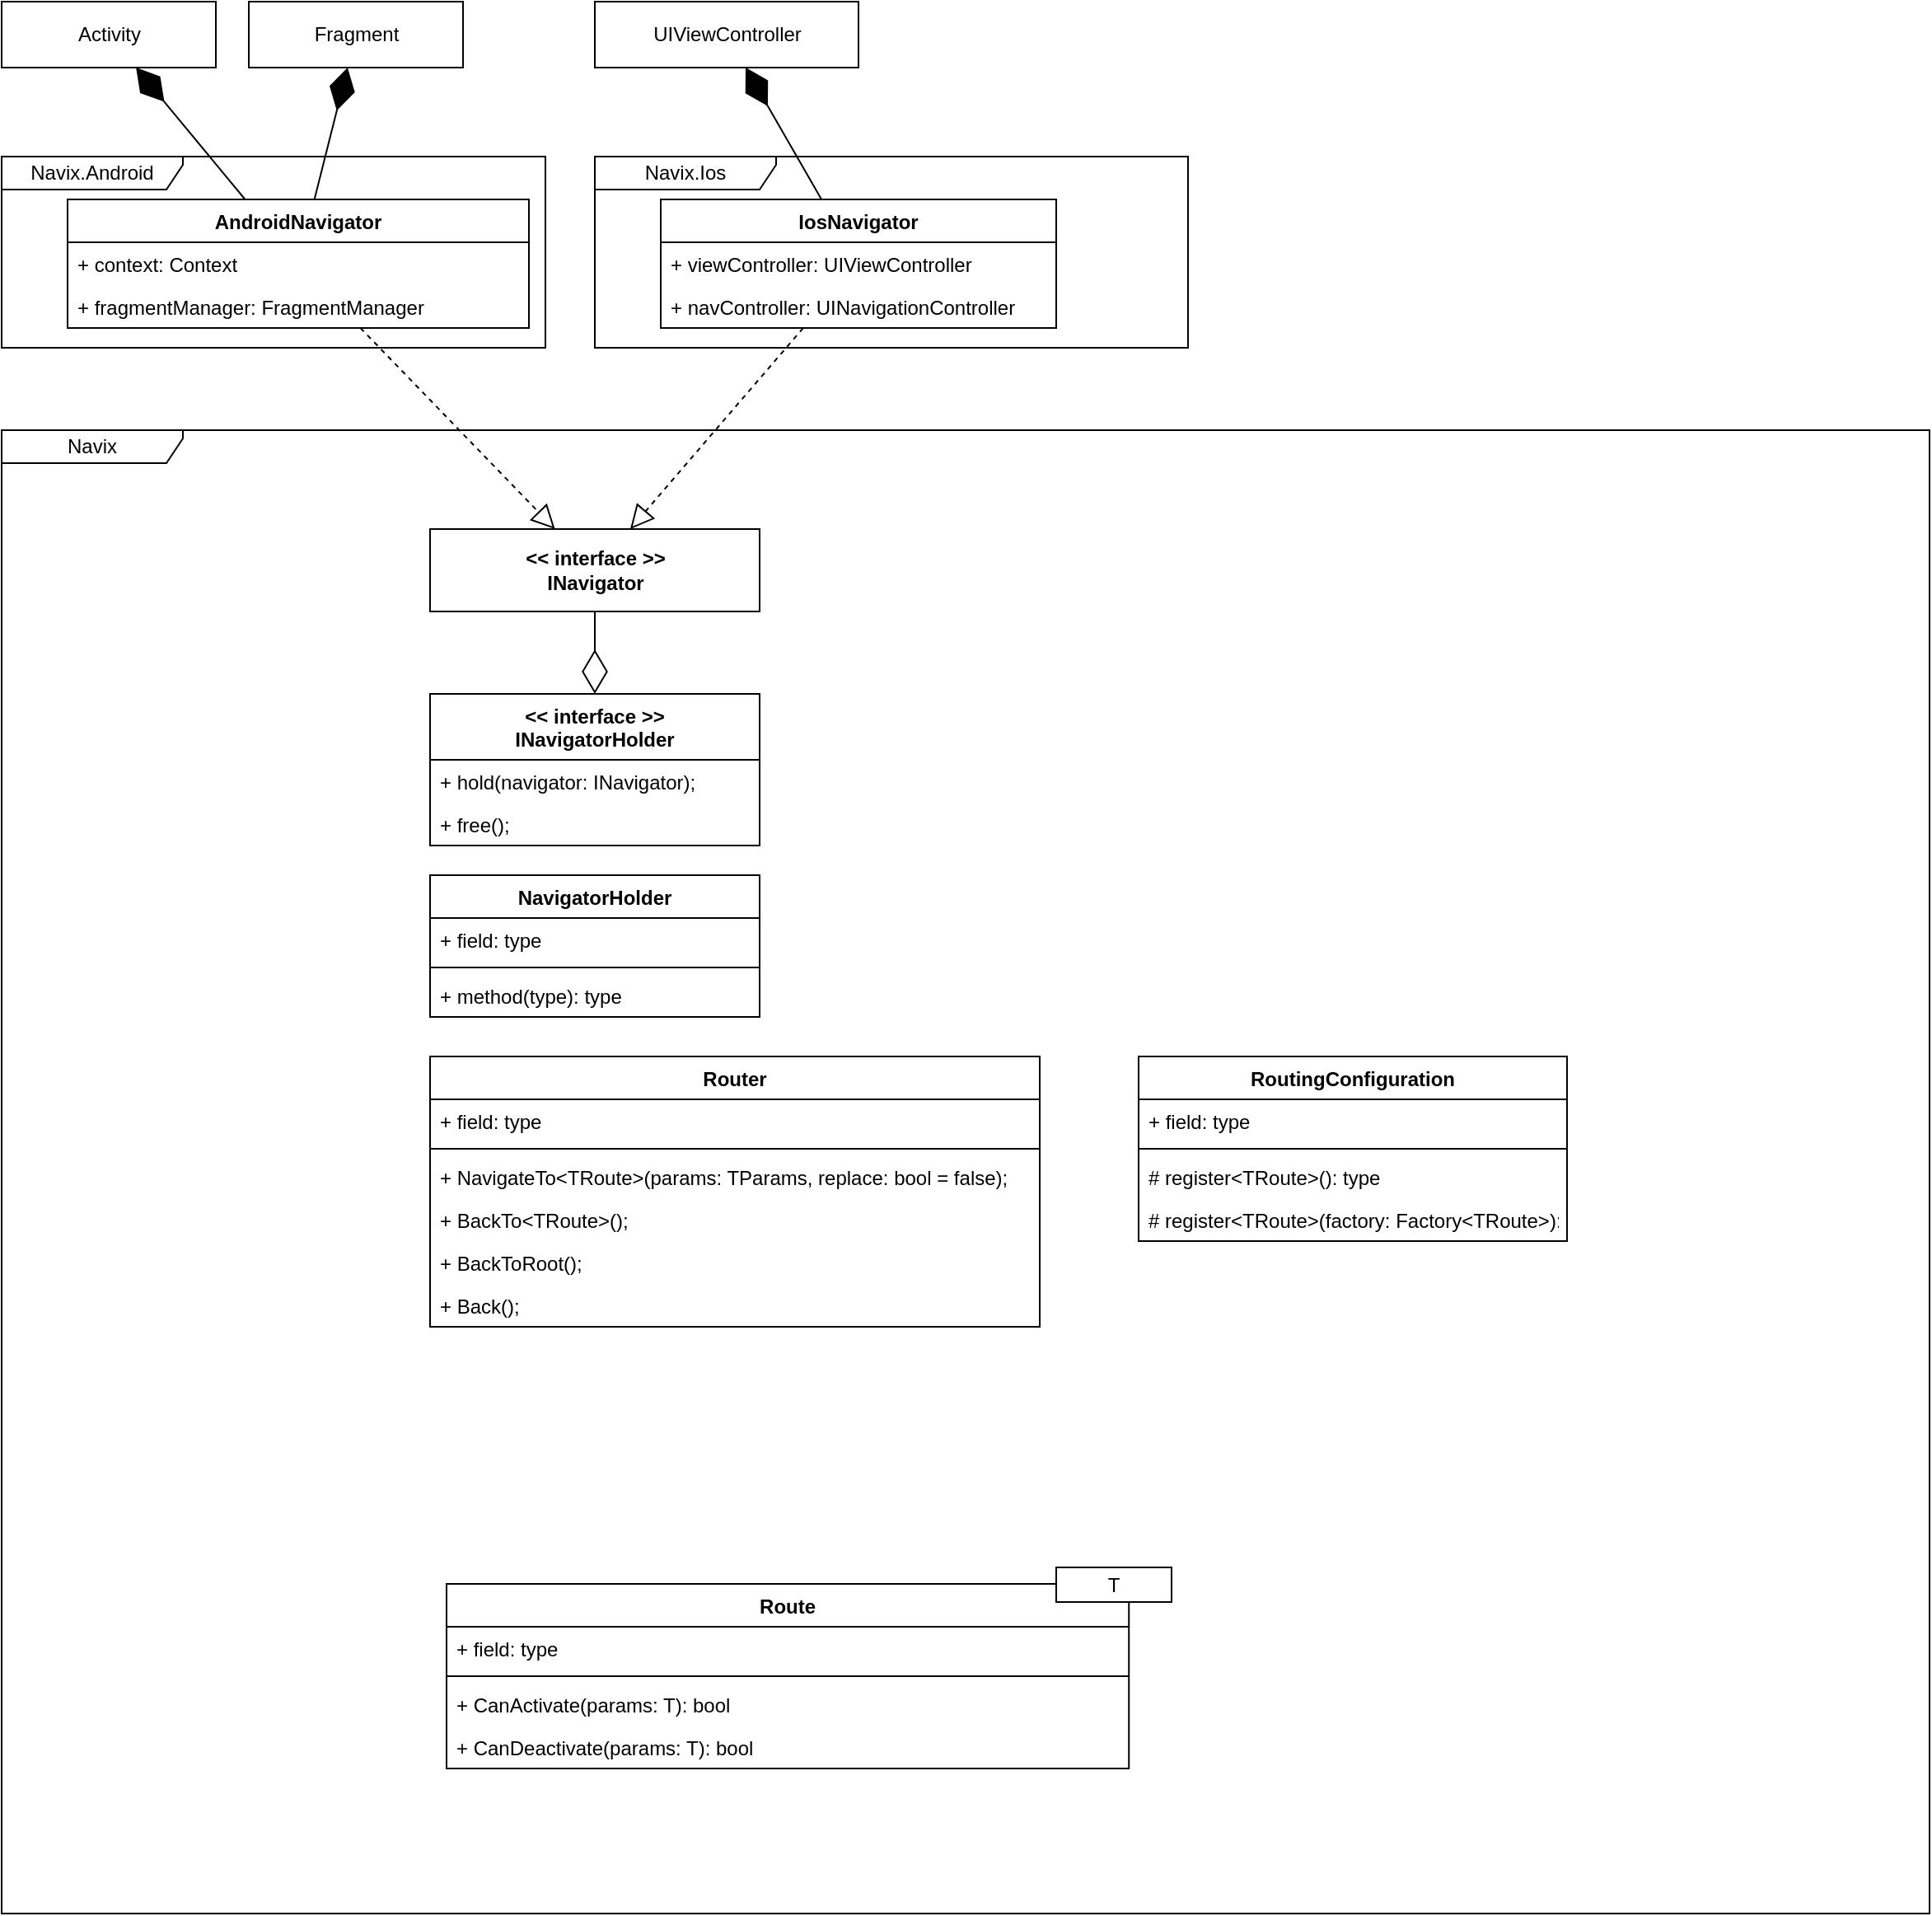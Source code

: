 <mxfile version="13.3.9" type="device"><diagram id="0tr1V3qahZTMI1QsMwag" name="Page-1"><mxGraphModel dx="1886" dy="888" grid="1" gridSize="10" guides="1" tooltips="1" connect="1" arrows="1" fold="1" page="0" pageScale="1" pageWidth="850" pageHeight="1100" math="0" shadow="0"><root><mxCell id="0"/><mxCell id="1" parent="0"/><mxCell id="zgxLg8Nv0VZSDHGaIdRk-45" value="Navix.Ios" style="shape=umlFrame;whiteSpace=wrap;html=1;width=110;height=20;" vertex="1" parent="1"><mxGeometry x="440" y="214" width="360" height="116" as="geometry"/></mxCell><mxCell id="zgxLg8Nv0VZSDHGaIdRk-44" value="Navix.Android" style="shape=umlFrame;whiteSpace=wrap;html=1;width=110;height=20;" vertex="1" parent="1"><mxGeometry x="80" y="214" width="330" height="116" as="geometry"/></mxCell><mxCell id="zgxLg8Nv0VZSDHGaIdRk-46" value="Navix" style="shape=umlFrame;whiteSpace=wrap;html=1;width=110;height=20;" vertex="1" parent="1"><mxGeometry x="80" y="380" width="1170" height="900" as="geometry"/></mxCell><mxCell id="zgxLg8Nv0VZSDHGaIdRk-16" value="&lt;b&gt;&amp;lt;&amp;lt; interface &amp;gt;&amp;gt;&lt;br&gt;INavigator&lt;/b&gt;" style="html=1;" vertex="1" parent="1"><mxGeometry x="340" y="440" width="200" height="50" as="geometry"/></mxCell><mxCell id="zgxLg8Nv0VZSDHGaIdRk-17" value="" style="endArrow=diamondThin;endFill=0;endSize=24;html=1;exitX=0.5;exitY=1;exitDx=0;exitDy=0;entryX=0.5;entryY=0;entryDx=0;entryDy=0;" edge="1" parent="1" source="zgxLg8Nv0VZSDHGaIdRk-16" target="zgxLg8Nv0VZSDHGaIdRk-6"><mxGeometry width="160" relative="1" as="geometry"><mxPoint x="560" y="480" as="sourcePoint"/><mxPoint x="720" y="480" as="targetPoint"/></mxGeometry></mxCell><mxCell id="zgxLg8Nv0VZSDHGaIdRk-23" value="" style="endArrow=block;dashed=1;endFill=0;endSize=12;html=1;" edge="1" parent="1" source="zgxLg8Nv0VZSDHGaIdRk-18" target="zgxLg8Nv0VZSDHGaIdRk-16"><mxGeometry width="160" relative="1" as="geometry"><mxPoint x="520" y="250" as="sourcePoint"/><mxPoint x="680" y="250" as="targetPoint"/></mxGeometry></mxCell><mxCell id="zgxLg8Nv0VZSDHGaIdRk-28" value="" style="endArrow=block;dashed=1;endFill=0;endSize=12;html=1;" edge="1" parent="1" source="zgxLg8Nv0VZSDHGaIdRk-24" target="zgxLg8Nv0VZSDHGaIdRk-16"><mxGeometry width="160" relative="1" as="geometry"><mxPoint x="363.75" y="356" as="sourcePoint"/><mxPoint x="418.75" y="400" as="targetPoint"/></mxGeometry></mxCell><mxCell id="zgxLg8Nv0VZSDHGaIdRk-36" value="Activity" style="html=1;" vertex="1" parent="1"><mxGeometry x="80" y="120" width="130" height="40" as="geometry"/></mxCell><mxCell id="zgxLg8Nv0VZSDHGaIdRk-37" value="Fragment" style="html=1;" vertex="1" parent="1"><mxGeometry x="230" y="120" width="130" height="40" as="geometry"/></mxCell><mxCell id="zgxLg8Nv0VZSDHGaIdRk-38" value="" style="endArrow=diamondThin;endFill=1;endSize=24;html=1;" edge="1" parent="1" source="zgxLg8Nv0VZSDHGaIdRk-18" target="zgxLg8Nv0VZSDHGaIdRk-36"><mxGeometry width="160" relative="1" as="geometry"><mxPoint x="510" y="150" as="sourcePoint"/><mxPoint x="670" y="150" as="targetPoint"/></mxGeometry></mxCell><mxCell id="zgxLg8Nv0VZSDHGaIdRk-39" value="" style="endArrow=diamondThin;endFill=1;endSize=24;html=1;" edge="1" parent="1" source="zgxLg8Nv0VZSDHGaIdRk-18" target="zgxLg8Nv0VZSDHGaIdRk-37"><mxGeometry width="160" relative="1" as="geometry"><mxPoint x="248.957" y="250" as="sourcePoint"/><mxPoint x="205.791" y="170" as="targetPoint"/></mxGeometry></mxCell><mxCell id="zgxLg8Nv0VZSDHGaIdRk-40" value="UIViewController" style="html=1;" vertex="1" parent="1"><mxGeometry x="440" y="120" width="160" height="40" as="geometry"/></mxCell><mxCell id="zgxLg8Nv0VZSDHGaIdRk-42" value="" style="endArrow=diamondThin;endFill=1;endSize=24;html=1;" edge="1" parent="1" source="zgxLg8Nv0VZSDHGaIdRk-24" target="zgxLg8Nv0VZSDHGaIdRk-40"><mxGeometry width="160" relative="1" as="geometry"><mxPoint x="219.545" y="250" as="sourcePoint"/><mxPoint x="249.848" y="210" as="targetPoint"/></mxGeometry></mxCell><mxCell id="zgxLg8Nv0VZSDHGaIdRk-18" value="AndroidNavigator" style="swimlane;fontStyle=1;align=center;verticalAlign=top;childLayout=stackLayout;horizontal=1;startSize=26;horizontalStack=0;resizeParent=1;resizeParentMax=0;resizeLast=0;collapsible=1;marginBottom=0;" vertex="1" parent="1"><mxGeometry x="120" y="240" width="280" height="78" as="geometry"/></mxCell><mxCell id="zgxLg8Nv0VZSDHGaIdRk-19" value="+ context: Context" style="text;strokeColor=none;fillColor=none;align=left;verticalAlign=top;spacingLeft=4;spacingRight=4;overflow=hidden;rotatable=0;points=[[0,0.5],[1,0.5]];portConstraint=eastwest;" vertex="1" parent="zgxLg8Nv0VZSDHGaIdRk-18"><mxGeometry y="26" width="280" height="26" as="geometry"/></mxCell><mxCell id="zgxLg8Nv0VZSDHGaIdRk-35" value="+ fragmentManager: FragmentManager" style="text;strokeColor=none;fillColor=none;align=left;verticalAlign=top;spacingLeft=4;spacingRight=4;overflow=hidden;rotatable=0;points=[[0,0.5],[1,0.5]];portConstraint=eastwest;" vertex="1" parent="zgxLg8Nv0VZSDHGaIdRk-18"><mxGeometry y="52" width="280" height="26" as="geometry"/></mxCell><mxCell id="zgxLg8Nv0VZSDHGaIdRk-24" value="IosNavigator" style="swimlane;fontStyle=1;align=center;verticalAlign=top;childLayout=stackLayout;horizontal=1;startSize=26;horizontalStack=0;resizeParent=1;resizeParentMax=0;resizeLast=0;collapsible=1;marginBottom=0;" vertex="1" parent="1"><mxGeometry x="480" y="240" width="240" height="78" as="geometry"/></mxCell><mxCell id="zgxLg8Nv0VZSDHGaIdRk-25" value="+ viewController: UIViewController" style="text;strokeColor=none;fillColor=none;align=left;verticalAlign=top;spacingLeft=4;spacingRight=4;overflow=hidden;rotatable=0;points=[[0,0.5],[1,0.5]];portConstraint=eastwest;" vertex="1" parent="zgxLg8Nv0VZSDHGaIdRk-24"><mxGeometry y="26" width="240" height="26" as="geometry"/></mxCell><mxCell id="zgxLg8Nv0VZSDHGaIdRk-43" value="+ navController: UINavigationController" style="text;strokeColor=none;fillColor=none;align=left;verticalAlign=top;spacingLeft=4;spacingRight=4;overflow=hidden;rotatable=0;points=[[0,0.5],[1,0.5]];portConstraint=eastwest;" vertex="1" parent="zgxLg8Nv0VZSDHGaIdRk-24"><mxGeometry y="52" width="240" height="26" as="geometry"/></mxCell><mxCell id="zgxLg8Nv0VZSDHGaIdRk-6" value="&lt;&lt; interface &gt;&gt;&#10;INavigatorHolder" style="swimlane;fontStyle=1;align=center;verticalAlign=top;childLayout=stackLayout;horizontal=1;startSize=40;horizontalStack=0;resizeParent=1;resizeParentMax=0;resizeLast=0;collapsible=1;marginBottom=0;" vertex="1" parent="1"><mxGeometry x="340" y="540" width="200" height="92" as="geometry"/></mxCell><mxCell id="zgxLg8Nv0VZSDHGaIdRk-9" value="+ hold(navigator: INavigator);" style="text;strokeColor=none;fillColor=none;align=left;verticalAlign=top;spacingLeft=4;spacingRight=4;overflow=hidden;rotatable=0;points=[[0,0.5],[1,0.5]];portConstraint=eastwest;" vertex="1" parent="zgxLg8Nv0VZSDHGaIdRk-6"><mxGeometry y="40" width="200" height="26" as="geometry"/></mxCell><mxCell id="zgxLg8Nv0VZSDHGaIdRk-11" value="+ free();" style="text;strokeColor=none;fillColor=none;align=left;verticalAlign=top;spacingLeft=4;spacingRight=4;overflow=hidden;rotatable=0;points=[[0,0.5],[1,0.5]];portConstraint=eastwest;" vertex="1" parent="zgxLg8Nv0VZSDHGaIdRk-6"><mxGeometry y="66" width="200" height="26" as="geometry"/></mxCell><mxCell id="zgxLg8Nv0VZSDHGaIdRk-56" value="" style="group" vertex="1" connectable="0" parent="1"><mxGeometry x="350" y="1070" width="440" height="96" as="geometry"/></mxCell><mxCell id="zgxLg8Nv0VZSDHGaIdRk-51" value="Route" style="swimlane;fontStyle=1;align=center;verticalAlign=top;childLayout=stackLayout;horizontal=1;startSize=26;horizontalStack=0;resizeParent=1;resizeParentMax=0;resizeLast=0;collapsible=1;marginBottom=0;" vertex="1" parent="zgxLg8Nv0VZSDHGaIdRk-56"><mxGeometry y="10" width="414.118" height="112" as="geometry"/></mxCell><mxCell id="zgxLg8Nv0VZSDHGaIdRk-52" value="+ field: type" style="text;strokeColor=none;fillColor=none;align=left;verticalAlign=top;spacingLeft=4;spacingRight=4;overflow=hidden;rotatable=0;points=[[0,0.5],[1,0.5]];portConstraint=eastwest;" vertex="1" parent="zgxLg8Nv0VZSDHGaIdRk-51"><mxGeometry y="26" width="414.118" height="26" as="geometry"/></mxCell><mxCell id="zgxLg8Nv0VZSDHGaIdRk-53" value="" style="line;strokeWidth=1;fillColor=none;align=left;verticalAlign=middle;spacingTop=-1;spacingLeft=3;spacingRight=3;rotatable=0;labelPosition=right;points=[];portConstraint=eastwest;" vertex="1" parent="zgxLg8Nv0VZSDHGaIdRk-51"><mxGeometry y="52" width="414.118" height="8" as="geometry"/></mxCell><mxCell id="zgxLg8Nv0VZSDHGaIdRk-54" value="+ CanActivate(params: T): bool" style="text;strokeColor=none;fillColor=none;align=left;verticalAlign=top;spacingLeft=4;spacingRight=4;overflow=hidden;rotatable=0;points=[[0,0.5],[1,0.5]];portConstraint=eastwest;" vertex="1" parent="zgxLg8Nv0VZSDHGaIdRk-51"><mxGeometry y="60" width="414.118" height="26" as="geometry"/></mxCell><mxCell id="zgxLg8Nv0VZSDHGaIdRk-57" value="+ CanDeactivate(params: T): bool" style="text;strokeColor=none;fillColor=none;align=left;verticalAlign=top;spacingLeft=4;spacingRight=4;overflow=hidden;rotatable=0;points=[[0,0.5],[1,0.5]];portConstraint=eastwest;" vertex="1" parent="zgxLg8Nv0VZSDHGaIdRk-51"><mxGeometry y="86" width="414.118" height="26" as="geometry"/></mxCell><mxCell id="zgxLg8Nv0VZSDHGaIdRk-55" value="T" style="rounded=0;whiteSpace=wrap;html=1;" vertex="1" parent="zgxLg8Nv0VZSDHGaIdRk-56"><mxGeometry x="370" width="70" height="21" as="geometry"/></mxCell><mxCell id="zgxLg8Nv0VZSDHGaIdRk-31" value="NavigatorHolder" style="swimlane;fontStyle=1;align=center;verticalAlign=top;childLayout=stackLayout;horizontal=1;startSize=26;horizontalStack=0;resizeParent=1;resizeParentMax=0;resizeLast=0;collapsible=1;marginBottom=0;" vertex="1" parent="1"><mxGeometry x="340" y="650" width="200" height="86" as="geometry"/></mxCell><mxCell id="zgxLg8Nv0VZSDHGaIdRk-32" value="+ field: type" style="text;strokeColor=none;fillColor=none;align=left;verticalAlign=top;spacingLeft=4;spacingRight=4;overflow=hidden;rotatable=0;points=[[0,0.5],[1,0.5]];portConstraint=eastwest;" vertex="1" parent="zgxLg8Nv0VZSDHGaIdRk-31"><mxGeometry y="26" width="200" height="26" as="geometry"/></mxCell><mxCell id="zgxLg8Nv0VZSDHGaIdRk-33" value="" style="line;strokeWidth=1;fillColor=none;align=left;verticalAlign=middle;spacingTop=-1;spacingLeft=3;spacingRight=3;rotatable=0;labelPosition=right;points=[];portConstraint=eastwest;" vertex="1" parent="zgxLg8Nv0VZSDHGaIdRk-31"><mxGeometry y="52" width="200" height="8" as="geometry"/></mxCell><mxCell id="zgxLg8Nv0VZSDHGaIdRk-34" value="+ method(type): type" style="text;strokeColor=none;fillColor=none;align=left;verticalAlign=top;spacingLeft=4;spacingRight=4;overflow=hidden;rotatable=0;points=[[0,0.5],[1,0.5]];portConstraint=eastwest;" vertex="1" parent="zgxLg8Nv0VZSDHGaIdRk-31"><mxGeometry y="60" width="200" height="26" as="geometry"/></mxCell><mxCell id="zgxLg8Nv0VZSDHGaIdRk-1" value="Router" style="swimlane;fontStyle=1;align=center;verticalAlign=top;childLayout=stackLayout;horizontal=1;startSize=26;horizontalStack=0;resizeParent=1;resizeParentMax=0;resizeLast=0;collapsible=1;marginBottom=0;" vertex="1" parent="1"><mxGeometry x="340" y="760" width="370" height="164" as="geometry"/></mxCell><mxCell id="zgxLg8Nv0VZSDHGaIdRk-2" value="+ field: type" style="text;strokeColor=none;fillColor=none;align=left;verticalAlign=top;spacingLeft=4;spacingRight=4;overflow=hidden;rotatable=0;points=[[0,0.5],[1,0.5]];portConstraint=eastwest;" vertex="1" parent="zgxLg8Nv0VZSDHGaIdRk-1"><mxGeometry y="26" width="370" height="26" as="geometry"/></mxCell><mxCell id="zgxLg8Nv0VZSDHGaIdRk-3" value="" style="line;strokeWidth=1;fillColor=none;align=left;verticalAlign=middle;spacingTop=-1;spacingLeft=3;spacingRight=3;rotatable=0;labelPosition=right;points=[];portConstraint=eastwest;" vertex="1" parent="zgxLg8Nv0VZSDHGaIdRk-1"><mxGeometry y="52" width="370" height="8" as="geometry"/></mxCell><mxCell id="zgxLg8Nv0VZSDHGaIdRk-4" value="+ NavigateTo&lt;TRoute&gt;(params: TParams, replace: bool = false);" style="text;strokeColor=none;fillColor=none;align=left;verticalAlign=top;spacingLeft=4;spacingRight=4;overflow=hidden;rotatable=0;points=[[0,0.5],[1,0.5]];portConstraint=eastwest;" vertex="1" parent="zgxLg8Nv0VZSDHGaIdRk-1"><mxGeometry y="60" width="370" height="26" as="geometry"/></mxCell><mxCell id="zgxLg8Nv0VZSDHGaIdRk-48" value="+ BackTo&lt;TRoute&gt;();" style="text;strokeColor=none;fillColor=none;align=left;verticalAlign=top;spacingLeft=4;spacingRight=4;overflow=hidden;rotatable=0;points=[[0,0.5],[1,0.5]];portConstraint=eastwest;" vertex="1" parent="zgxLg8Nv0VZSDHGaIdRk-1"><mxGeometry y="86" width="370" height="26" as="geometry"/></mxCell><mxCell id="zgxLg8Nv0VZSDHGaIdRk-47" value="+ BackToRoot();" style="text;strokeColor=none;fillColor=none;align=left;verticalAlign=top;spacingLeft=4;spacingRight=4;overflow=hidden;rotatable=0;points=[[0,0.5],[1,0.5]];portConstraint=eastwest;" vertex="1" parent="zgxLg8Nv0VZSDHGaIdRk-1"><mxGeometry y="112" width="370" height="26" as="geometry"/></mxCell><mxCell id="zgxLg8Nv0VZSDHGaIdRk-49" value="+ Back();" style="text;strokeColor=none;fillColor=none;align=left;verticalAlign=top;spacingLeft=4;spacingRight=4;overflow=hidden;rotatable=0;points=[[0,0.5],[1,0.5]];portConstraint=eastwest;" vertex="1" parent="zgxLg8Nv0VZSDHGaIdRk-1"><mxGeometry y="138" width="370" height="26" as="geometry"/></mxCell><mxCell id="zgxLg8Nv0VZSDHGaIdRk-58" value="RoutingConfiguration" style="swimlane;fontStyle=1;align=center;verticalAlign=top;childLayout=stackLayout;horizontal=1;startSize=26;horizontalStack=0;resizeParent=1;resizeParentMax=0;resizeLast=0;collapsible=1;marginBottom=0;" vertex="1" parent="1"><mxGeometry x="770" y="760" width="260" height="112" as="geometry"/></mxCell><mxCell id="zgxLg8Nv0VZSDHGaIdRk-59" value="+ field: type" style="text;strokeColor=none;fillColor=none;align=left;verticalAlign=top;spacingLeft=4;spacingRight=4;overflow=hidden;rotatable=0;points=[[0,0.5],[1,0.5]];portConstraint=eastwest;" vertex="1" parent="zgxLg8Nv0VZSDHGaIdRk-58"><mxGeometry y="26" width="260" height="26" as="geometry"/></mxCell><mxCell id="zgxLg8Nv0VZSDHGaIdRk-60" value="" style="line;strokeWidth=1;fillColor=none;align=left;verticalAlign=middle;spacingTop=-1;spacingLeft=3;spacingRight=3;rotatable=0;labelPosition=right;points=[];portConstraint=eastwest;" vertex="1" parent="zgxLg8Nv0VZSDHGaIdRk-58"><mxGeometry y="52" width="260" height="8" as="geometry"/></mxCell><mxCell id="zgxLg8Nv0VZSDHGaIdRk-61" value="# register&lt;TRoute&gt;(): type" style="text;strokeColor=none;fillColor=none;align=left;verticalAlign=top;spacingLeft=4;spacingRight=4;overflow=hidden;rotatable=0;points=[[0,0.5],[1,0.5]];portConstraint=eastwest;" vertex="1" parent="zgxLg8Nv0VZSDHGaIdRk-58"><mxGeometry y="60" width="260" height="26" as="geometry"/></mxCell><mxCell id="zgxLg8Nv0VZSDHGaIdRk-62" value="# register&lt;TRoute&gt;(factory: Factory&lt;TRoute&gt;): type" style="text;strokeColor=none;fillColor=none;align=left;verticalAlign=top;spacingLeft=4;spacingRight=4;overflow=hidden;rotatable=0;points=[[0,0.5],[1,0.5]];portConstraint=eastwest;" vertex="1" parent="zgxLg8Nv0VZSDHGaIdRk-58"><mxGeometry y="86" width="260" height="26" as="geometry"/></mxCell></root></mxGraphModel></diagram></mxfile>
